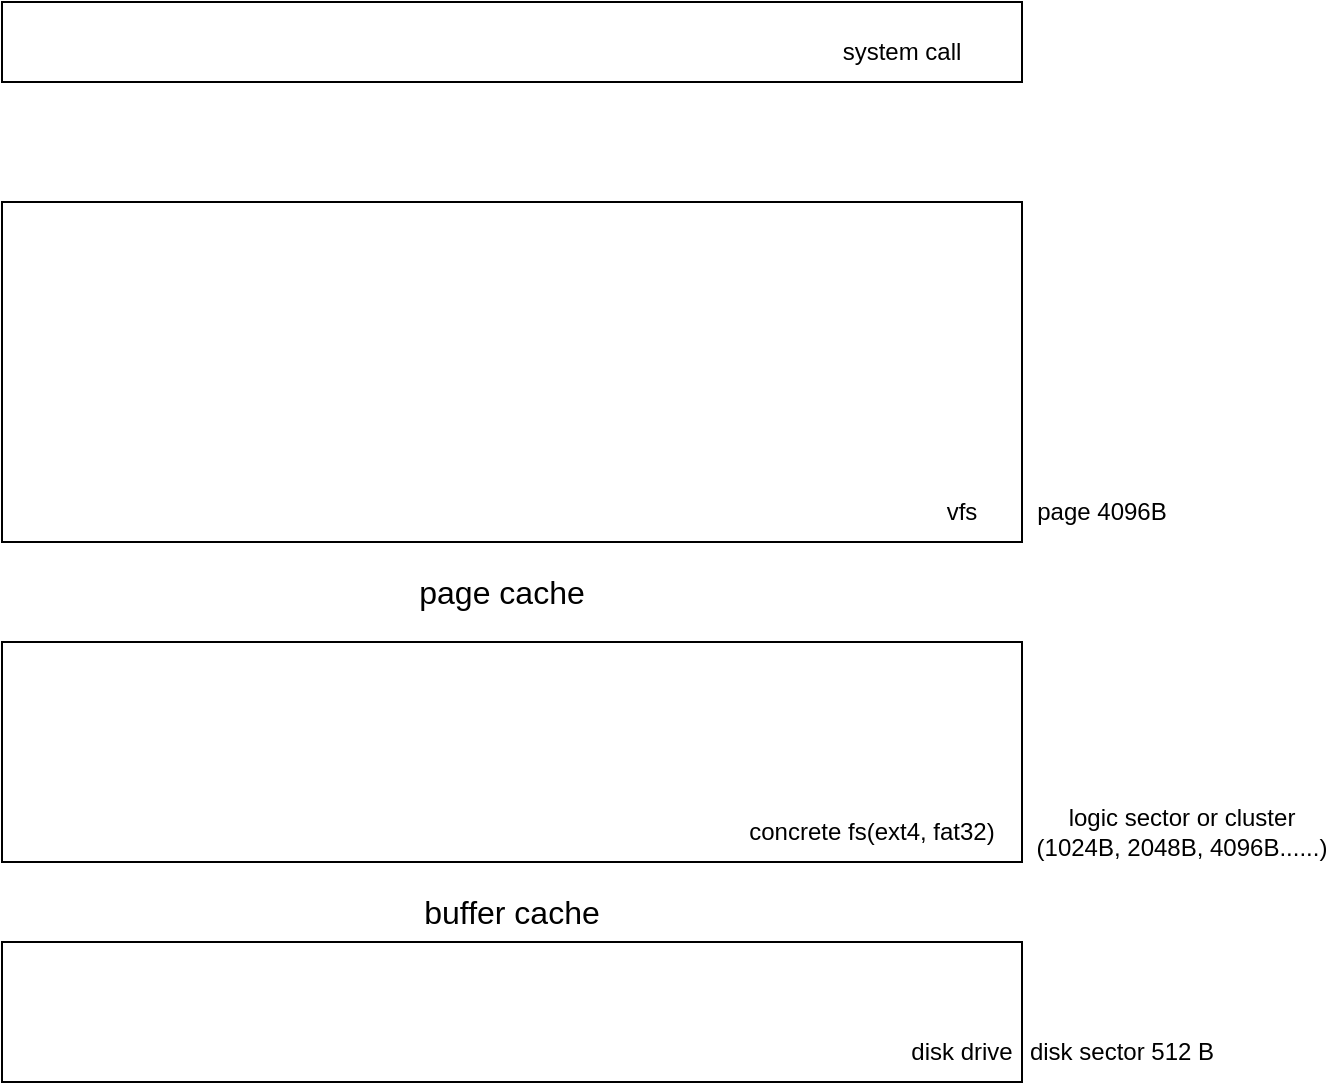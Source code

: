 <mxfile version="20.8.23" type="github">
  <diagram name="Page-1" id="Nf_7jHmQ05PDT4Q4s1YV">
    <mxGraphModel dx="1137" dy="762" grid="1" gridSize="10" guides="1" tooltips="1" connect="1" arrows="1" fold="1" page="1" pageScale="1" pageWidth="827" pageHeight="1169" math="0" shadow="0">
      <root>
        <mxCell id="0" />
        <mxCell id="1" parent="0" />
        <mxCell id="XN7-d1IDMOTUhrD0GANI-1" value="" style="rounded=0;whiteSpace=wrap;html=1;" vertex="1" parent="1">
          <mxGeometry x="110" y="550" width="510" height="40" as="geometry" />
        </mxCell>
        <mxCell id="XN7-d1IDMOTUhrD0GANI-2" value="system call" style="text;strokeColor=none;align=center;fillColor=none;html=1;verticalAlign=middle;whiteSpace=wrap;rounded=0;" vertex="1" parent="1">
          <mxGeometry x="500" y="560" width="120" height="30" as="geometry" />
        </mxCell>
        <mxCell id="XN7-d1IDMOTUhrD0GANI-3" value="" style="rounded=0;whiteSpace=wrap;html=1;" vertex="1" parent="1">
          <mxGeometry x="110" y="650" width="510" height="170" as="geometry" />
        </mxCell>
        <mxCell id="XN7-d1IDMOTUhrD0GANI-4" value="vfs" style="text;strokeColor=none;align=center;fillColor=none;html=1;verticalAlign=middle;whiteSpace=wrap;rounded=0;" vertex="1" parent="1">
          <mxGeometry x="560" y="790" width="60" height="30" as="geometry" />
        </mxCell>
        <mxCell id="XN7-d1IDMOTUhrD0GANI-5" value="page 4096B" style="text;strokeColor=none;align=center;fillColor=none;html=1;verticalAlign=middle;whiteSpace=wrap;rounded=0;" vertex="1" parent="1">
          <mxGeometry x="620" y="790" width="80" height="30" as="geometry" />
        </mxCell>
        <mxCell id="XN7-d1IDMOTUhrD0GANI-7" value="" style="rounded=0;whiteSpace=wrap;html=1;" vertex="1" parent="1">
          <mxGeometry x="110" y="870" width="510" height="110" as="geometry" />
        </mxCell>
        <mxCell id="XN7-d1IDMOTUhrD0GANI-9" value="concrete fs(ext4, fat32)" style="text;strokeColor=none;align=center;fillColor=none;html=1;verticalAlign=middle;whiteSpace=wrap;rounded=0;" vertex="1" parent="1">
          <mxGeometry x="470" y="950" width="150" height="30" as="geometry" />
        </mxCell>
        <mxCell id="XN7-d1IDMOTUhrD0GANI-10" value="" style="rounded=0;whiteSpace=wrap;html=1;" vertex="1" parent="1">
          <mxGeometry x="110" y="1020" width="510" height="70" as="geometry" />
        </mxCell>
        <mxCell id="XN7-d1IDMOTUhrD0GANI-11" value="disk drive" style="text;strokeColor=none;align=center;fillColor=none;html=1;verticalAlign=middle;whiteSpace=wrap;rounded=0;" vertex="1" parent="1">
          <mxGeometry x="560" y="1060" width="60" height="30" as="geometry" />
        </mxCell>
        <mxCell id="XN7-d1IDMOTUhrD0GANI-12" value="disk sector 512 B" style="text;strokeColor=none;align=center;fillColor=none;html=1;verticalAlign=middle;whiteSpace=wrap;rounded=0;" vertex="1" parent="1">
          <mxGeometry x="620" y="1060" width="100" height="30" as="geometry" />
        </mxCell>
        <mxCell id="XN7-d1IDMOTUhrD0GANI-13" value="logic sector or cluster&lt;br&gt;(1024B, 2048B, 4096B......)" style="text;strokeColor=none;align=center;fillColor=none;html=1;verticalAlign=middle;whiteSpace=wrap;rounded=0;" vertex="1" parent="1">
          <mxGeometry x="620" y="950" width="160" height="30" as="geometry" />
        </mxCell>
        <mxCell id="XN7-d1IDMOTUhrD0GANI-14" value="page cache" style="text;strokeColor=none;align=center;fillColor=none;html=1;verticalAlign=middle;whiteSpace=wrap;rounded=0;fontSize=16;" vertex="1" parent="1">
          <mxGeometry x="290" y="830" width="140" height="30" as="geometry" />
        </mxCell>
        <mxCell id="XN7-d1IDMOTUhrD0GANI-15" value="buffer cache" style="text;strokeColor=none;align=center;fillColor=none;html=1;verticalAlign=middle;whiteSpace=wrap;rounded=0;fontSize=16;" vertex="1" parent="1">
          <mxGeometry x="295" y="990" width="140" height="30" as="geometry" />
        </mxCell>
      </root>
    </mxGraphModel>
  </diagram>
</mxfile>
